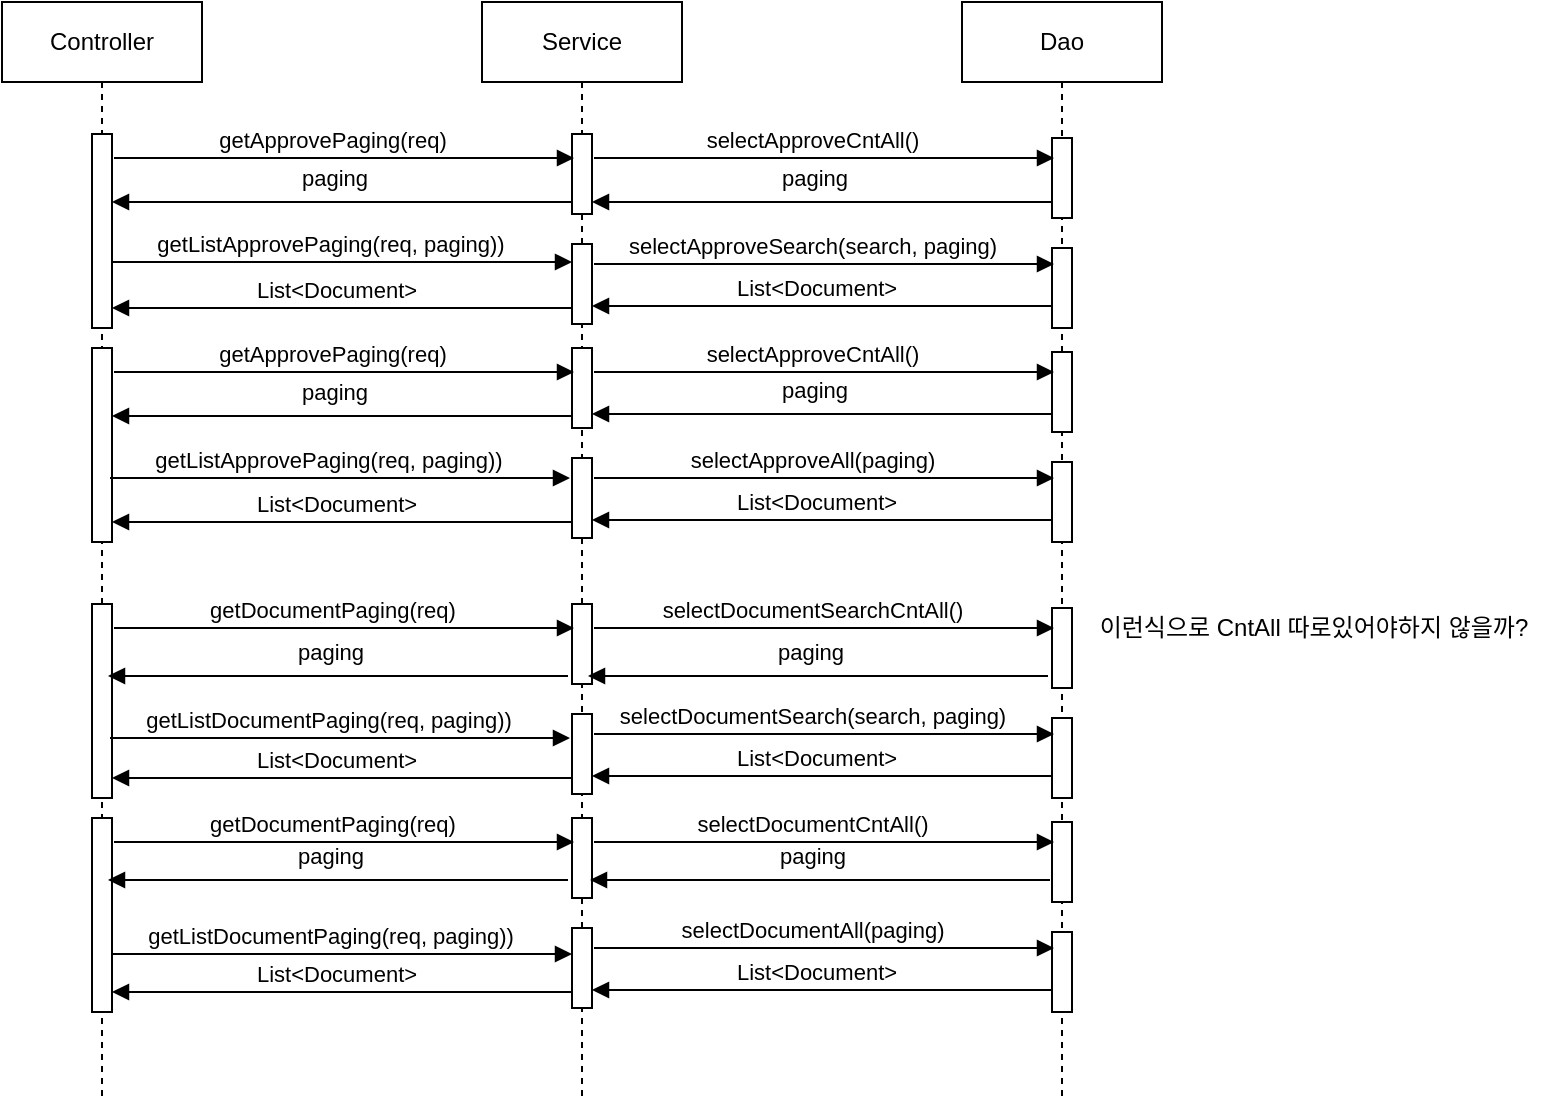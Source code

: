 <mxfile version="13.2.6" type="github">
  <diagram id="GmI4eg5Vj9IhphaG-CfB" name="Page-1">
    <mxGraphModel dx="1422" dy="794" grid="1" gridSize="10" guides="1" tooltips="1" connect="1" arrows="1" fold="1" page="1" pageScale="1" pageWidth="827" pageHeight="1169" math="0" shadow="0">
      <root>
        <mxCell id="0" />
        <mxCell id="1" parent="0" />
        <mxCell id="dw9jjnBZyIxeGPxxYRrR-5" value="Controller" style="shape=umlLifeline;perimeter=lifelinePerimeter;whiteSpace=wrap;html=1;container=1;collapsible=0;recursiveResize=0;outlineConnect=0;" parent="1" vertex="1">
          <mxGeometry x="124" y="80" width="100" height="550" as="geometry" />
        </mxCell>
        <mxCell id="dw9jjnBZyIxeGPxxYRrR-6" value="Service" style="shape=umlLifeline;perimeter=lifelinePerimeter;whiteSpace=wrap;html=1;container=1;collapsible=0;recursiveResize=0;outlineConnect=0;" parent="1" vertex="1">
          <mxGeometry x="364" y="80" width="100" height="550" as="geometry" />
        </mxCell>
        <mxCell id="Astc3gN2xnt3zBdMGdQR-18" value="" style="html=1;points=[];perimeter=orthogonalPerimeter;" vertex="1" parent="dw9jjnBZyIxeGPxxYRrR-6">
          <mxGeometry x="45" y="66" width="10" height="40" as="geometry" />
        </mxCell>
        <mxCell id="Astc3gN2xnt3zBdMGdQR-19" value="" style="html=1;points=[];perimeter=orthogonalPerimeter;" vertex="1" parent="dw9jjnBZyIxeGPxxYRrR-6">
          <mxGeometry x="45" y="121" width="10" height="40" as="geometry" />
        </mxCell>
        <mxCell id="Astc3gN2xnt3zBdMGdQR-20" value="" style="html=1;points=[];perimeter=orthogonalPerimeter;" vertex="1" parent="dw9jjnBZyIxeGPxxYRrR-6">
          <mxGeometry x="45" y="173" width="10" height="40" as="geometry" />
        </mxCell>
        <mxCell id="Astc3gN2xnt3zBdMGdQR-21" value="" style="html=1;points=[];perimeter=orthogonalPerimeter;" vertex="1" parent="dw9jjnBZyIxeGPxxYRrR-6">
          <mxGeometry x="45" y="228" width="10" height="40" as="geometry" />
        </mxCell>
        <mxCell id="Astc3gN2xnt3zBdMGdQR-22" value="" style="html=1;points=[];perimeter=orthogonalPerimeter;" vertex="1" parent="dw9jjnBZyIxeGPxxYRrR-6">
          <mxGeometry x="45" y="301" width="10" height="40" as="geometry" />
        </mxCell>
        <mxCell id="Astc3gN2xnt3zBdMGdQR-23" value="" style="html=1;points=[];perimeter=orthogonalPerimeter;" vertex="1" parent="dw9jjnBZyIxeGPxxYRrR-6">
          <mxGeometry x="45" y="356" width="10" height="40" as="geometry" />
        </mxCell>
        <mxCell id="Astc3gN2xnt3zBdMGdQR-24" value="" style="html=1;points=[];perimeter=orthogonalPerimeter;" vertex="1" parent="dw9jjnBZyIxeGPxxYRrR-6">
          <mxGeometry x="45" y="408" width="10" height="40" as="geometry" />
        </mxCell>
        <mxCell id="Astc3gN2xnt3zBdMGdQR-25" value="" style="html=1;points=[];perimeter=orthogonalPerimeter;" vertex="1" parent="dw9jjnBZyIxeGPxxYRrR-6">
          <mxGeometry x="45" y="463" width="10" height="40" as="geometry" />
        </mxCell>
        <mxCell id="dw9jjnBZyIxeGPxxYRrR-7" value="Dao" style="shape=umlLifeline;perimeter=lifelinePerimeter;whiteSpace=wrap;html=1;container=1;collapsible=0;recursiveResize=0;outlineConnect=0;" parent="1" vertex="1">
          <mxGeometry x="604" y="80" width="100" height="550" as="geometry" />
        </mxCell>
        <mxCell id="V--YnVg1bQpoPxI7jUqb-61" value="" style="html=1;points=[];perimeter=orthogonalPerimeter;" parent="dw9jjnBZyIxeGPxxYRrR-7" vertex="1">
          <mxGeometry x="-435" y="66" width="10" height="97" as="geometry" />
        </mxCell>
        <mxCell id="V--YnVg1bQpoPxI7jUqb-63" value="" style="html=1;points=[];perimeter=orthogonalPerimeter;" parent="dw9jjnBZyIxeGPxxYRrR-7" vertex="1">
          <mxGeometry x="45" y="68" width="10" height="40" as="geometry" />
        </mxCell>
        <mxCell id="V--YnVg1bQpoPxI7jUqb-64" value="getApprovePaging(req)" style="html=1;verticalAlign=bottom;endArrow=block;" parent="dw9jjnBZyIxeGPxxYRrR-7" edge="1">
          <mxGeometry x="-0.058" width="80" relative="1" as="geometry">
            <mxPoint x="-424" y="78" as="sourcePoint" />
            <mxPoint x="-194" y="78" as="targetPoint" />
            <mxPoint as="offset" />
          </mxGeometry>
        </mxCell>
        <mxCell id="V--YnVg1bQpoPxI7jUqb-65" value="selectApproveCntAll()" style="html=1;verticalAlign=bottom;endArrow=block;" parent="dw9jjnBZyIxeGPxxYRrR-7" edge="1">
          <mxGeometry x="-0.058" width="80" relative="1" as="geometry">
            <mxPoint x="-184" y="78" as="sourcePoint" />
            <mxPoint x="46" y="78" as="targetPoint" />
            <mxPoint as="offset" />
          </mxGeometry>
        </mxCell>
        <mxCell id="V--YnVg1bQpoPxI7jUqb-67" value="" style="html=1;points=[];perimeter=orthogonalPerimeter;" parent="dw9jjnBZyIxeGPxxYRrR-7" vertex="1">
          <mxGeometry x="45" y="123" width="10" height="40" as="geometry" />
        </mxCell>
        <mxCell id="V--YnVg1bQpoPxI7jUqb-68" value="selectApproveSearch(search, paging)" style="html=1;verticalAlign=bottom;endArrow=block;" parent="dw9jjnBZyIxeGPxxYRrR-7" edge="1">
          <mxGeometry x="-0.058" width="80" relative="1" as="geometry">
            <mxPoint x="-184" y="131" as="sourcePoint" />
            <mxPoint x="46" y="131" as="targetPoint" />
            <mxPoint as="offset" />
          </mxGeometry>
        </mxCell>
        <mxCell id="V--YnVg1bQpoPxI7jUqb-69" value="List&amp;lt;Document&amp;gt;" style="html=1;verticalAlign=bottom;endArrow=block;" parent="dw9jjnBZyIxeGPxxYRrR-7" edge="1">
          <mxGeometry x="0.026" width="80" relative="1" as="geometry">
            <mxPoint x="45" y="152" as="sourcePoint" />
            <mxPoint x="-185" y="152" as="targetPoint" />
            <mxPoint as="offset" />
          </mxGeometry>
        </mxCell>
        <mxCell id="V--YnVg1bQpoPxI7jUqb-70" value="List&amp;lt;Document&amp;gt;" style="html=1;verticalAlign=bottom;endArrow=block;" parent="dw9jjnBZyIxeGPxxYRrR-7" edge="1">
          <mxGeometry x="0.026" width="80" relative="1" as="geometry">
            <mxPoint x="-195" y="153" as="sourcePoint" />
            <mxPoint x="-425" y="153" as="targetPoint" />
            <mxPoint as="offset" />
          </mxGeometry>
        </mxCell>
        <mxCell id="V--YnVg1bQpoPxI7jUqb-71" value="" style="html=1;points=[];perimeter=orthogonalPerimeter;" parent="dw9jjnBZyIxeGPxxYRrR-7" vertex="1">
          <mxGeometry x="-435" y="173" width="10" height="97" as="geometry" />
        </mxCell>
        <mxCell id="V--YnVg1bQpoPxI7jUqb-73" value="" style="html=1;points=[];perimeter=orthogonalPerimeter;" parent="dw9jjnBZyIxeGPxxYRrR-7" vertex="1">
          <mxGeometry x="45" y="175" width="10" height="40" as="geometry" />
        </mxCell>
        <mxCell id="V--YnVg1bQpoPxI7jUqb-74" value="getApprovePaging(req)" style="html=1;verticalAlign=bottom;endArrow=block;" parent="dw9jjnBZyIxeGPxxYRrR-7" edge="1">
          <mxGeometry x="-0.058" width="80" relative="1" as="geometry">
            <mxPoint x="-424" y="185" as="sourcePoint" />
            <mxPoint x="-194" y="185" as="targetPoint" />
            <mxPoint as="offset" />
          </mxGeometry>
        </mxCell>
        <mxCell id="V--YnVg1bQpoPxI7jUqb-75" value="selectApproveCntAll()" style="html=1;verticalAlign=bottom;endArrow=block;" parent="dw9jjnBZyIxeGPxxYRrR-7" edge="1">
          <mxGeometry x="-0.058" width="80" relative="1" as="geometry">
            <mxPoint x="-184" y="185" as="sourcePoint" />
            <mxPoint x="46" y="185" as="targetPoint" />
            <mxPoint as="offset" />
          </mxGeometry>
        </mxCell>
        <mxCell id="V--YnVg1bQpoPxI7jUqb-77" value="" style="html=1;points=[];perimeter=orthogonalPerimeter;" parent="dw9jjnBZyIxeGPxxYRrR-7" vertex="1">
          <mxGeometry x="45" y="230" width="10" height="40" as="geometry" />
        </mxCell>
        <mxCell id="V--YnVg1bQpoPxI7jUqb-78" value="selectApproveAll(paging)" style="html=1;verticalAlign=bottom;endArrow=block;" parent="dw9jjnBZyIxeGPxxYRrR-7" edge="1">
          <mxGeometry x="-0.058" width="80" relative="1" as="geometry">
            <mxPoint x="-184" y="238" as="sourcePoint" />
            <mxPoint x="46" y="238" as="targetPoint" />
            <mxPoint as="offset" />
          </mxGeometry>
        </mxCell>
        <mxCell id="V--YnVg1bQpoPxI7jUqb-79" value="List&amp;lt;Document&amp;gt;" style="html=1;verticalAlign=bottom;endArrow=block;" parent="dw9jjnBZyIxeGPxxYRrR-7" edge="1">
          <mxGeometry x="0.026" width="80" relative="1" as="geometry">
            <mxPoint x="45" y="259" as="sourcePoint" />
            <mxPoint x="-185" y="259" as="targetPoint" />
            <mxPoint as="offset" />
          </mxGeometry>
        </mxCell>
        <mxCell id="V--YnVg1bQpoPxI7jUqb-80" value="List&amp;lt;Document&amp;gt;" style="html=1;verticalAlign=bottom;endArrow=block;" parent="dw9jjnBZyIxeGPxxYRrR-7" edge="1">
          <mxGeometry x="0.026" width="80" relative="1" as="geometry">
            <mxPoint x="-195" y="260" as="sourcePoint" />
            <mxPoint x="-425" y="260" as="targetPoint" />
            <mxPoint as="offset" />
          </mxGeometry>
        </mxCell>
        <mxCell id="AzmRYx8aAY5YrTBjNprB-73" value="" style="html=1;points=[];perimeter=orthogonalPerimeter;" parent="1" vertex="1">
          <mxGeometry x="169" y="381" width="10" height="97" as="geometry" />
        </mxCell>
        <mxCell id="AzmRYx8aAY5YrTBjNprB-75" value="" style="html=1;points=[];perimeter=orthogonalPerimeter;" parent="1" vertex="1">
          <mxGeometry x="649" y="383" width="10" height="40" as="geometry" />
        </mxCell>
        <mxCell id="AzmRYx8aAY5YrTBjNprB-76" value="getDocumentPaging(req)" style="html=1;verticalAlign=bottom;endArrow=block;" parent="1" edge="1">
          <mxGeometry x="-0.058" width="80" relative="1" as="geometry">
            <mxPoint x="180" y="393" as="sourcePoint" />
            <mxPoint x="410" y="393" as="targetPoint" />
            <mxPoint as="offset" />
          </mxGeometry>
        </mxCell>
        <mxCell id="AzmRYx8aAY5YrTBjNprB-77" value="selectDocumentSearchCntAll()" style="html=1;verticalAlign=bottom;endArrow=block;" parent="1" edge="1">
          <mxGeometry x="-0.058" width="80" relative="1" as="geometry">
            <mxPoint x="420" y="393" as="sourcePoint" />
            <mxPoint x="650" y="393" as="targetPoint" />
            <mxPoint as="offset" />
          </mxGeometry>
        </mxCell>
        <mxCell id="AzmRYx8aAY5YrTBjNprB-79" value="" style="html=1;points=[];perimeter=orthogonalPerimeter;" parent="1" vertex="1">
          <mxGeometry x="649" y="438" width="10" height="40" as="geometry" />
        </mxCell>
        <mxCell id="AzmRYx8aAY5YrTBjNprB-80" value="selectDocumentSearch(search, paging)" style="html=1;verticalAlign=bottom;endArrow=block;" parent="1" edge="1">
          <mxGeometry x="-0.058" width="80" relative="1" as="geometry">
            <mxPoint x="420" y="446" as="sourcePoint" />
            <mxPoint x="650" y="446" as="targetPoint" />
            <mxPoint as="offset" />
          </mxGeometry>
        </mxCell>
        <mxCell id="AzmRYx8aAY5YrTBjNprB-81" value="List&amp;lt;Document&amp;gt;" style="html=1;verticalAlign=bottom;endArrow=block;" parent="1" edge="1">
          <mxGeometry x="0.026" width="80" relative="1" as="geometry">
            <mxPoint x="649" y="467" as="sourcePoint" />
            <mxPoint x="419" y="467" as="targetPoint" />
            <mxPoint as="offset" />
          </mxGeometry>
        </mxCell>
        <mxCell id="AzmRYx8aAY5YrTBjNprB-82" value="List&amp;lt;Document&amp;gt;" style="html=1;verticalAlign=bottom;endArrow=block;" parent="1" edge="1">
          <mxGeometry x="0.026" width="80" relative="1" as="geometry">
            <mxPoint x="409" y="468" as="sourcePoint" />
            <mxPoint x="179" y="468" as="targetPoint" />
            <mxPoint as="offset" />
          </mxGeometry>
        </mxCell>
        <mxCell id="AzmRYx8aAY5YrTBjNprB-83" value="" style="html=1;points=[];perimeter=orthogonalPerimeter;" parent="1" vertex="1">
          <mxGeometry x="169" y="488" width="10" height="97" as="geometry" />
        </mxCell>
        <mxCell id="AzmRYx8aAY5YrTBjNprB-85" value="" style="html=1;points=[];perimeter=orthogonalPerimeter;" parent="1" vertex="1">
          <mxGeometry x="649" y="490" width="10" height="40" as="geometry" />
        </mxCell>
        <mxCell id="AzmRYx8aAY5YrTBjNprB-86" value="getDocumentPaging(req)" style="html=1;verticalAlign=bottom;endArrow=block;" parent="1" edge="1">
          <mxGeometry x="-0.058" width="80" relative="1" as="geometry">
            <mxPoint x="180" y="500" as="sourcePoint" />
            <mxPoint x="410" y="500" as="targetPoint" />
            <mxPoint as="offset" />
          </mxGeometry>
        </mxCell>
        <mxCell id="AzmRYx8aAY5YrTBjNprB-87" value="selectDocumentCntAll()" style="html=1;verticalAlign=bottom;endArrow=block;" parent="1" edge="1">
          <mxGeometry x="-0.058" width="80" relative="1" as="geometry">
            <mxPoint x="420" y="500" as="sourcePoint" />
            <mxPoint x="650" y="500" as="targetPoint" />
            <mxPoint as="offset" />
          </mxGeometry>
        </mxCell>
        <mxCell id="AzmRYx8aAY5YrTBjNprB-89" value="" style="html=1;points=[];perimeter=orthogonalPerimeter;" parent="1" vertex="1">
          <mxGeometry x="649" y="545" width="10" height="40" as="geometry" />
        </mxCell>
        <mxCell id="AzmRYx8aAY5YrTBjNprB-90" value="selectDocumentAll(paging)" style="html=1;verticalAlign=bottom;endArrow=block;" parent="1" edge="1">
          <mxGeometry x="-0.058" width="80" relative="1" as="geometry">
            <mxPoint x="420" y="553" as="sourcePoint" />
            <mxPoint x="650" y="553" as="targetPoint" />
            <mxPoint as="offset" />
          </mxGeometry>
        </mxCell>
        <mxCell id="AzmRYx8aAY5YrTBjNprB-91" value="List&amp;lt;Document&amp;gt;" style="html=1;verticalAlign=bottom;endArrow=block;" parent="1" edge="1">
          <mxGeometry x="0.026" width="80" relative="1" as="geometry">
            <mxPoint x="649" y="574" as="sourcePoint" />
            <mxPoint x="419" y="574" as="targetPoint" />
            <mxPoint as="offset" />
          </mxGeometry>
        </mxCell>
        <mxCell id="AzmRYx8aAY5YrTBjNprB-92" value="List&amp;lt;Document&amp;gt;" style="html=1;verticalAlign=bottom;endArrow=block;" parent="1" edge="1">
          <mxGeometry x="0.026" width="80" relative="1" as="geometry">
            <mxPoint x="409" y="575" as="sourcePoint" />
            <mxPoint x="179" y="575" as="targetPoint" />
            <mxPoint as="offset" />
          </mxGeometry>
        </mxCell>
        <mxCell id="Astc3gN2xnt3zBdMGdQR-3" value="getListApprovePaging(req, paging))" style="html=1;verticalAlign=bottom;endArrow=block;" edge="1" parent="1">
          <mxGeometry x="-0.058" width="80" relative="1" as="geometry">
            <mxPoint x="179" y="210" as="sourcePoint" />
            <mxPoint x="409" y="210" as="targetPoint" />
            <mxPoint as="offset" />
          </mxGeometry>
        </mxCell>
        <mxCell id="Astc3gN2xnt3zBdMGdQR-5" value="getListApprovePaging(req, paging))" style="html=1;verticalAlign=bottom;endArrow=block;" edge="1" parent="1">
          <mxGeometry x="-0.058" width="80" relative="1" as="geometry">
            <mxPoint x="178" y="318" as="sourcePoint" />
            <mxPoint x="408" y="318" as="targetPoint" />
            <mxPoint as="offset" />
          </mxGeometry>
        </mxCell>
        <mxCell id="Astc3gN2xnt3zBdMGdQR-7" value="getListDocumentPaging(req, paging))" style="html=1;verticalAlign=bottom;endArrow=block;" edge="1" parent="1">
          <mxGeometry x="-0.058" width="80" relative="1" as="geometry">
            <mxPoint x="178" y="448" as="sourcePoint" />
            <mxPoint x="408" y="448" as="targetPoint" />
            <mxPoint as="offset" />
          </mxGeometry>
        </mxCell>
        <mxCell id="Astc3gN2xnt3zBdMGdQR-9" value="getListDocumentPaging(req, paging))" style="html=1;verticalAlign=bottom;endArrow=block;" edge="1" parent="1">
          <mxGeometry x="-0.058" width="80" relative="1" as="geometry">
            <mxPoint x="179" y="556" as="sourcePoint" />
            <mxPoint x="409" y="556" as="targetPoint" />
            <mxPoint as="offset" />
          </mxGeometry>
        </mxCell>
        <mxCell id="V--YnVg1bQpoPxI7jUqb-66" value="paging" style="html=1;verticalAlign=bottom;endArrow=block;" parent="1" edge="1">
          <mxGeometry x="0.035" y="-3" width="80" relative="1" as="geometry">
            <mxPoint x="649" y="180" as="sourcePoint" />
            <mxPoint x="419" y="180" as="targetPoint" />
            <mxPoint as="offset" />
          </mxGeometry>
        </mxCell>
        <mxCell id="Astc3gN2xnt3zBdMGdQR-10" value="paging" style="html=1;verticalAlign=bottom;endArrow=block;" edge="1" parent="1">
          <mxGeometry x="0.035" y="-3" width="80" relative="1" as="geometry">
            <mxPoint x="409" y="180" as="sourcePoint" />
            <mxPoint x="179" y="180" as="targetPoint" />
            <mxPoint as="offset" />
          </mxGeometry>
        </mxCell>
        <mxCell id="Astc3gN2xnt3zBdMGdQR-11" value="paging" style="html=1;verticalAlign=bottom;endArrow=block;" edge="1" parent="1">
          <mxGeometry x="0.035" y="-3" width="80" relative="1" as="geometry">
            <mxPoint x="649" y="286" as="sourcePoint" />
            <mxPoint x="419" y="286" as="targetPoint" />
            <mxPoint as="offset" />
          </mxGeometry>
        </mxCell>
        <mxCell id="Astc3gN2xnt3zBdMGdQR-12" value="paging" style="html=1;verticalAlign=bottom;endArrow=block;" edge="1" parent="1">
          <mxGeometry x="0.035" y="-3" width="80" relative="1" as="geometry">
            <mxPoint x="409" y="287" as="sourcePoint" />
            <mxPoint x="179" y="287" as="targetPoint" />
            <mxPoint as="offset" />
          </mxGeometry>
        </mxCell>
        <mxCell id="Astc3gN2xnt3zBdMGdQR-14" value="paging" style="html=1;verticalAlign=bottom;endArrow=block;" edge="1" parent="1">
          <mxGeometry x="0.035" y="-3" width="80" relative="1" as="geometry">
            <mxPoint x="647" y="417" as="sourcePoint" />
            <mxPoint x="417" y="417" as="targetPoint" />
            <mxPoint as="offset" />
          </mxGeometry>
        </mxCell>
        <mxCell id="Astc3gN2xnt3zBdMGdQR-15" value="paging" style="html=1;verticalAlign=bottom;endArrow=block;" edge="1" parent="1">
          <mxGeometry x="0.035" y="-3" width="80" relative="1" as="geometry">
            <mxPoint x="407" y="417" as="sourcePoint" />
            <mxPoint x="177" y="417" as="targetPoint" />
            <mxPoint as="offset" />
          </mxGeometry>
        </mxCell>
        <mxCell id="Astc3gN2xnt3zBdMGdQR-16" value="paging" style="html=1;verticalAlign=bottom;endArrow=block;" edge="1" parent="1">
          <mxGeometry x="0.035" y="-3" width="80" relative="1" as="geometry">
            <mxPoint x="648" y="519" as="sourcePoint" />
            <mxPoint x="418" y="519" as="targetPoint" />
            <mxPoint as="offset" />
          </mxGeometry>
        </mxCell>
        <mxCell id="Astc3gN2xnt3zBdMGdQR-17" value="paging" style="html=1;verticalAlign=bottom;endArrow=block;" edge="1" parent="1">
          <mxGeometry x="0.035" y="-3" width="80" relative="1" as="geometry">
            <mxPoint x="407" y="519" as="sourcePoint" />
            <mxPoint x="177" y="519" as="targetPoint" />
            <mxPoint as="offset" />
          </mxGeometry>
        </mxCell>
        <mxCell id="Astc3gN2xnt3zBdMGdQR-31" value="이런식으로 CntAll 따로있어야하지 않을까?" style="text;html=1;strokeColor=none;fillColor=none;align=center;verticalAlign=middle;whiteSpace=wrap;rounded=0;" vertex="1" parent="1">
          <mxGeometry x="660" y="383" width="240" height="20" as="geometry" />
        </mxCell>
      </root>
    </mxGraphModel>
  </diagram>
</mxfile>
